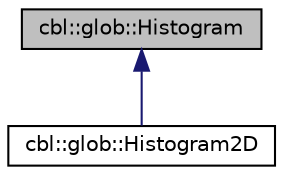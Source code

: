 digraph "cbl::glob::Histogram"
{
  edge [fontname="Helvetica",fontsize="10",labelfontname="Helvetica",labelfontsize="10"];
  node [fontname="Helvetica",fontsize="10",shape=record];
  Node0 [label="cbl::glob::Histogram",height=0.2,width=0.4,color="black", fillcolor="grey75", style="filled", fontcolor="black"];
  Node0 -> Node1 [dir="back",color="midnightblue",fontsize="10",style="solid",fontname="Helvetica"];
  Node1 [label="cbl::glob::Histogram2D",height=0.2,width=0.4,color="black", fillcolor="white", style="filled",URL="$d0/d35/classcbl_1_1glob_1_1Histogram2D.html",tooltip="The class Histogram2D. "];
}
